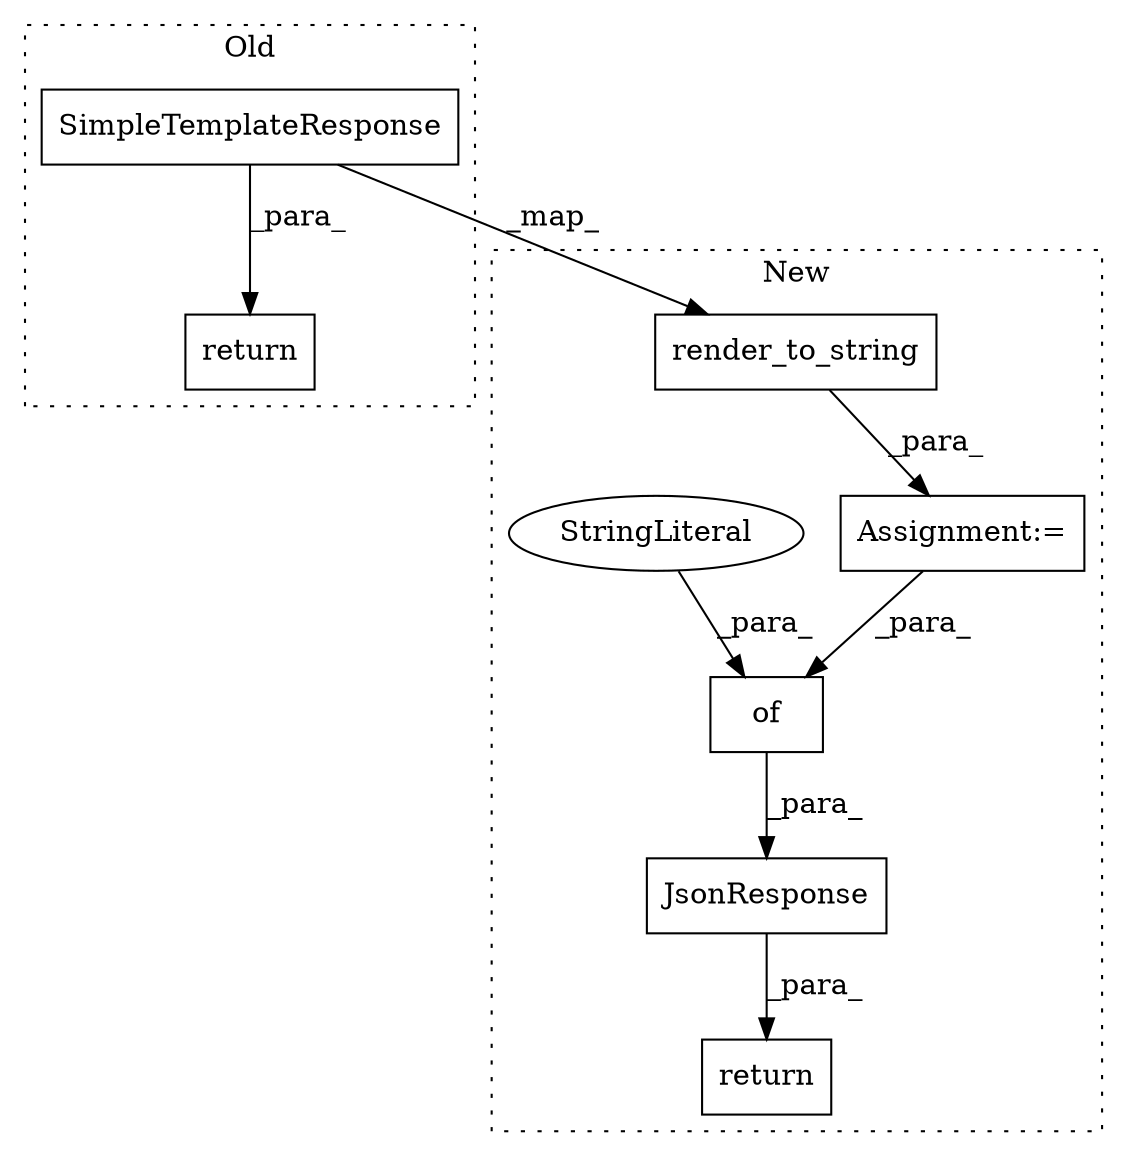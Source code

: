 digraph G {
subgraph cluster0 {
1 [label="SimpleTemplateResponse" a="32" s="3821,3891" l="23,1" shape="box"];
8 [label="return" a="41" s="3814" l="7" shape="box"];
label = "Old";
style="dotted";
}
subgraph cluster1 {
2 [label="render_to_string" a="32" s="3996,4060" l="17,1" shape="box"];
3 [label="of" a="32" s="4093,4113" l="3,1" shape="box"];
4 [label="Assignment:=" a="7" s="3995" l="1" shape="box"];
5 [label="StringLiteral" a="45" s="4096" l="9" shape="ellipse"];
6 [label="JsonResponse" a="32" s="4076,4114" l="13,1" shape="box"];
7 [label="return" a="41" s="4069" l="7" shape="box"];
label = "New";
style="dotted";
}
1 -> 2 [label="_map_"];
1 -> 8 [label="_para_"];
2 -> 4 [label="_para_"];
3 -> 6 [label="_para_"];
4 -> 3 [label="_para_"];
5 -> 3 [label="_para_"];
6 -> 7 [label="_para_"];
}